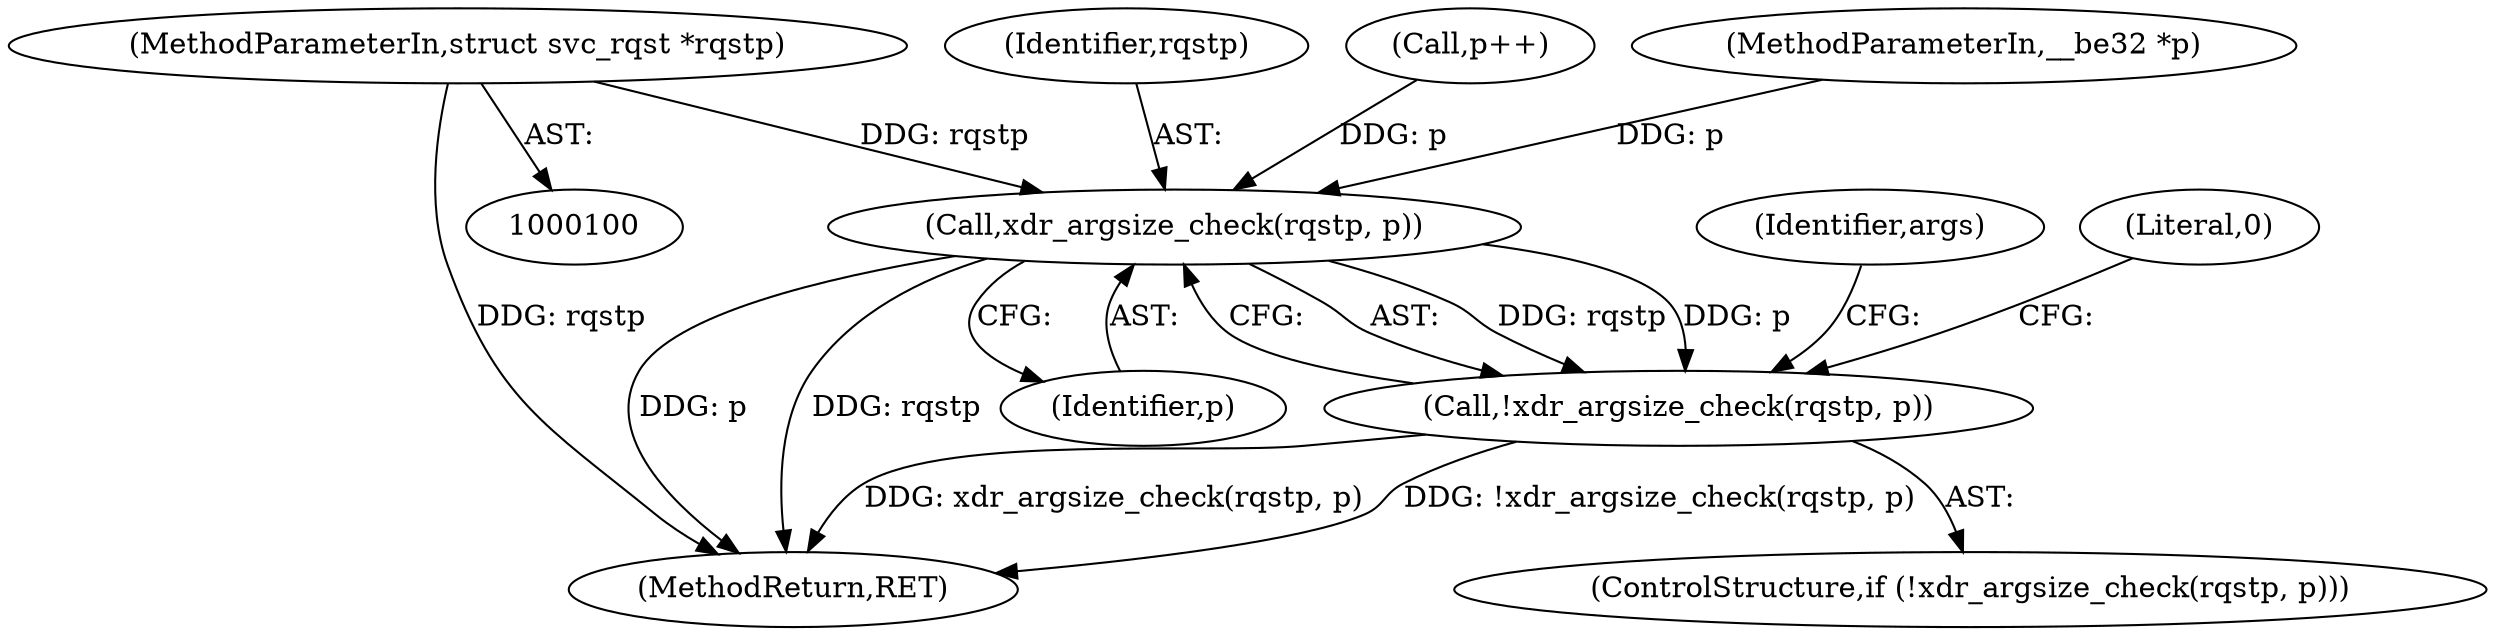 digraph "0_linux_c70422f760c120480fee4de6c38804c72aa26bc1_16@pointer" {
"1000101" [label="(MethodParameterIn,struct svc_rqst *rqstp)"];
"1000146" [label="(Call,xdr_argsize_check(rqstp, p))"];
"1000145" [label="(Call,!xdr_argsize_check(rqstp, p))"];
"1000147" [label="(Identifier,rqstp)"];
"1000132" [label="(Call,p++)"];
"1000102" [label="(MethodParameterIn,__be32 *p)"];
"1000153" [label="(Identifier,args)"];
"1000144" [label="(ControlStructure,if (!xdr_argsize_check(rqstp, p)))"];
"1000150" [label="(Literal,0)"];
"1000146" [label="(Call,xdr_argsize_check(rqstp, p))"];
"1000163" [label="(MethodReturn,RET)"];
"1000148" [label="(Identifier,p)"];
"1000101" [label="(MethodParameterIn,struct svc_rqst *rqstp)"];
"1000145" [label="(Call,!xdr_argsize_check(rqstp, p))"];
"1000101" -> "1000100"  [label="AST: "];
"1000101" -> "1000163"  [label="DDG: rqstp"];
"1000101" -> "1000146"  [label="DDG: rqstp"];
"1000146" -> "1000145"  [label="AST: "];
"1000146" -> "1000148"  [label="CFG: "];
"1000147" -> "1000146"  [label="AST: "];
"1000148" -> "1000146"  [label="AST: "];
"1000145" -> "1000146"  [label="CFG: "];
"1000146" -> "1000163"  [label="DDG: p"];
"1000146" -> "1000163"  [label="DDG: rqstp"];
"1000146" -> "1000145"  [label="DDG: rqstp"];
"1000146" -> "1000145"  [label="DDG: p"];
"1000132" -> "1000146"  [label="DDG: p"];
"1000102" -> "1000146"  [label="DDG: p"];
"1000145" -> "1000144"  [label="AST: "];
"1000150" -> "1000145"  [label="CFG: "];
"1000153" -> "1000145"  [label="CFG: "];
"1000145" -> "1000163"  [label="DDG: xdr_argsize_check(rqstp, p)"];
"1000145" -> "1000163"  [label="DDG: !xdr_argsize_check(rqstp, p)"];
}
